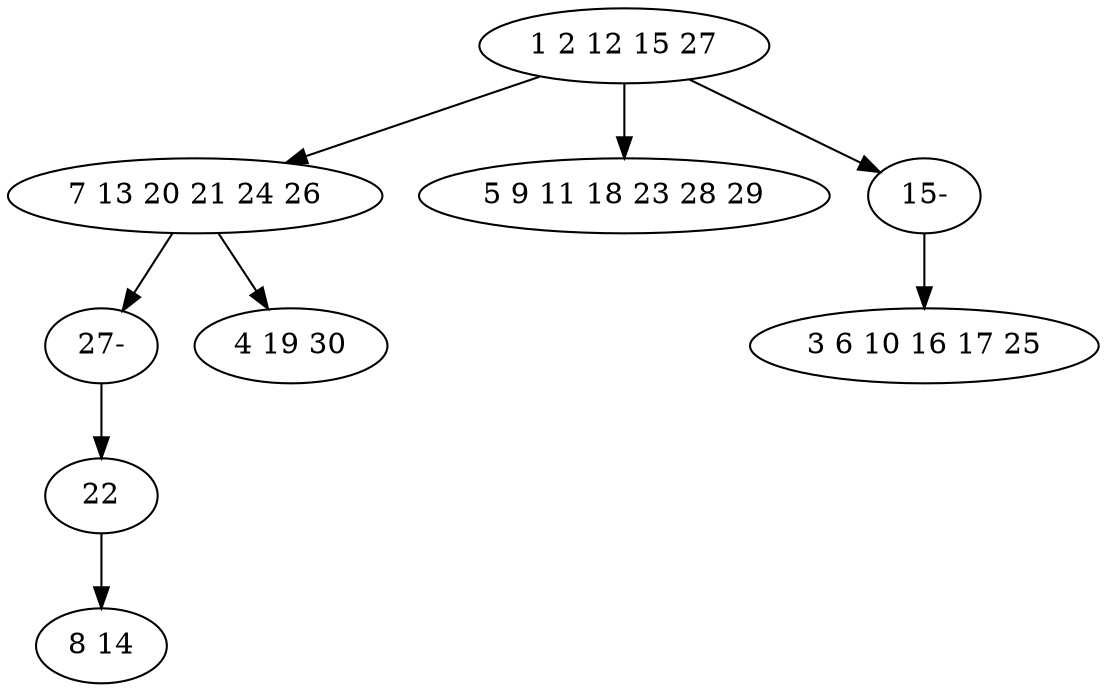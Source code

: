digraph true_tree {
	"0" -> "1"
	"1" -> "8"
	"1" -> "3"
	"2" -> "4"
	"0" -> "5"
	"0" -> "7"
	"7" -> "6"
	"8" -> "2"
	"0" [label="1 2 12 15 27"];
	"1" [label="7 13 20 21 24 26"];
	"2" [label="22"];
	"3" [label="4 19 30"];
	"4" [label="8 14"];
	"5" [label="5 9 11 18 23 28 29"];
	"6" [label="3 6 10 16 17 25"];
	"7" [label="15-"];
	"8" [label="27-"];
}
